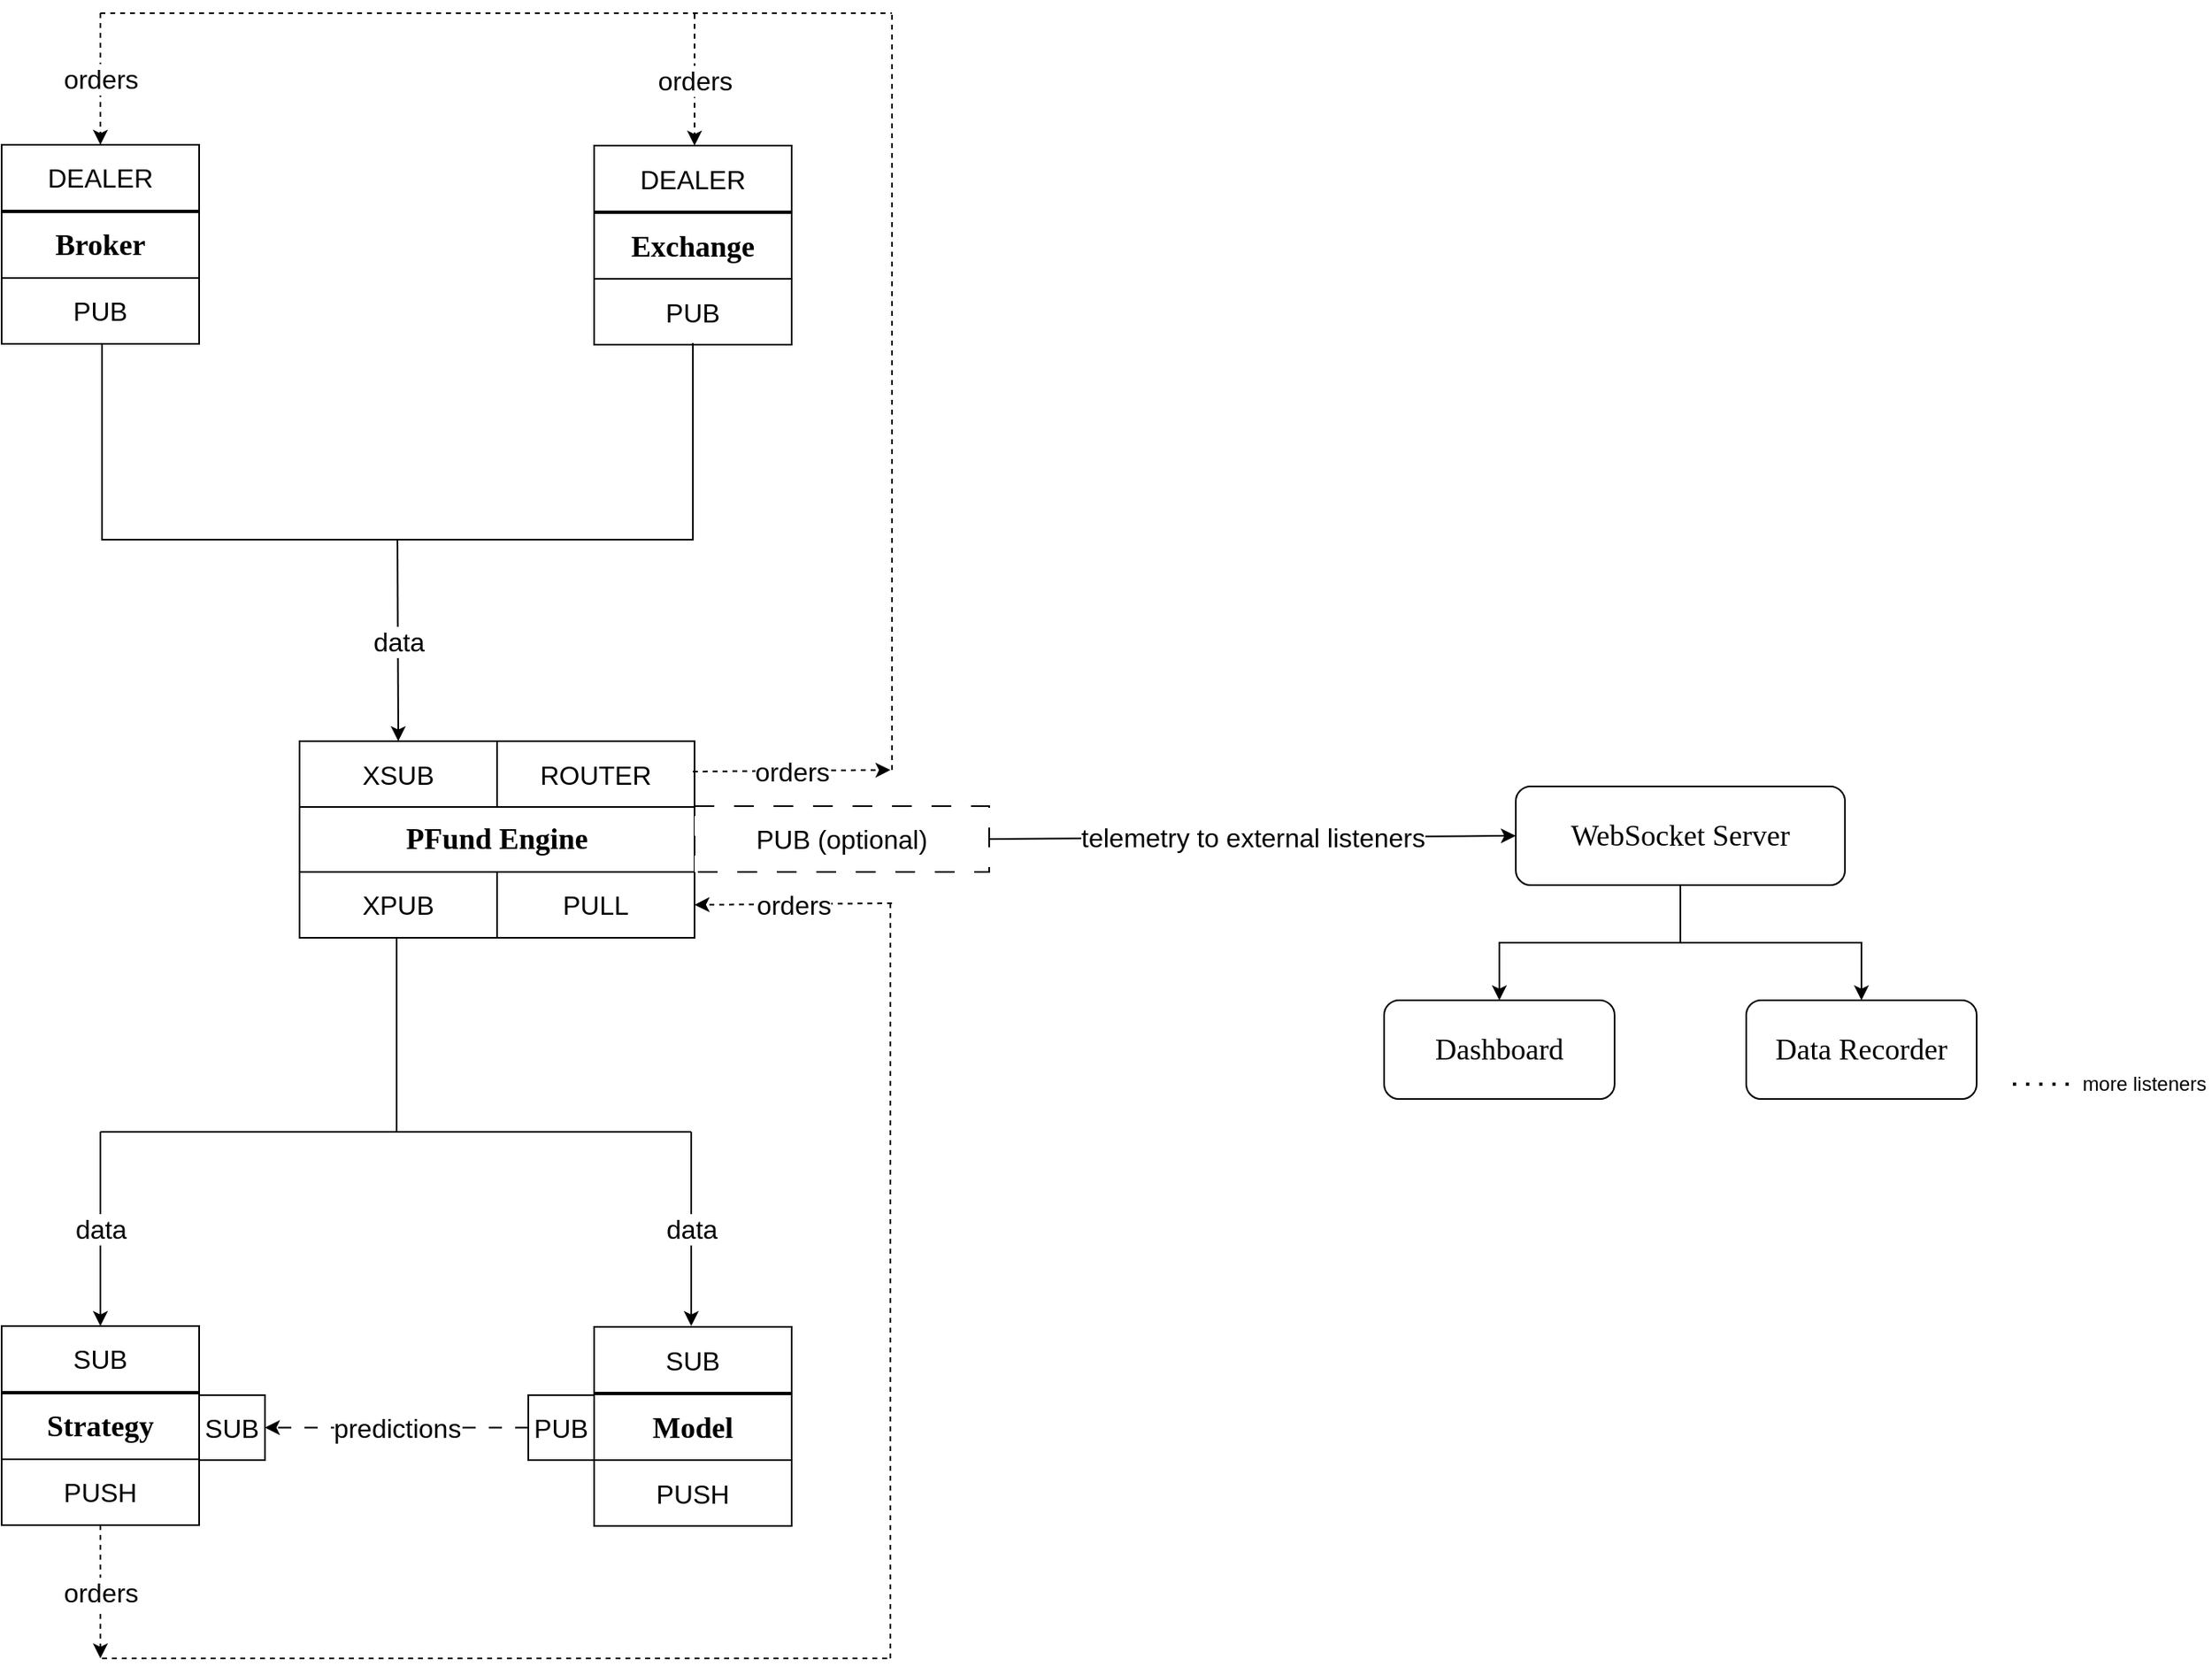 <mxfile version="26.2.15">
  <diagram name="Page-1" id="l01koebscndC_8A6PZAK">
    <mxGraphModel dx="3346" dy="1286" grid="1" gridSize="10" guides="1" tooltips="1" connect="1" arrows="1" fold="1" page="1" pageScale="1" pageWidth="1654" pageHeight="1169" math="0" shadow="0">
      <root>
        <mxCell id="0" />
        <mxCell id="1" parent="0" />
        <mxCell id="rEzELeg1O_ldU2KVBO6--2" value="&lt;font style=&quot;font-size: 16px;&quot;&gt;SUB&lt;/font&gt;" style="rounded=0;whiteSpace=wrap;html=1;" parent="1" vertex="1">
          <mxGeometry x="120" y="878" width="120" height="40" as="geometry" />
        </mxCell>
        <mxCell id="rEzELeg1O_ldU2KVBO6--3" value="&lt;font face=&quot;Verdana&quot; style=&quot;font-size: 18px;&quot;&gt;&lt;b&gt;Strategy&lt;/b&gt;&lt;/font&gt;" style="rounded=0;whiteSpace=wrap;html=1;" parent="1" vertex="1">
          <mxGeometry x="120" y="919" width="120" height="40" as="geometry" />
        </mxCell>
        <mxCell id="rEzELeg1O_ldU2KVBO6--4" value="&lt;font style=&quot;font-size: 16px;&quot;&gt;PUSH&lt;/font&gt;" style="rounded=0;whiteSpace=wrap;html=1;" parent="1" vertex="1">
          <mxGeometry x="120" y="959" width="120" height="40" as="geometry" />
        </mxCell>
        <mxCell id="rEzELeg1O_ldU2KVBO6--5" value="&lt;font style=&quot;font-size: 16px;&quot;&gt;SUB&lt;/font&gt;" style="rounded=0;whiteSpace=wrap;html=1;" parent="1" vertex="1">
          <mxGeometry x="480" y="878.5" width="120" height="40" as="geometry" />
        </mxCell>
        <mxCell id="rEzELeg1O_ldU2KVBO6--6" value="&lt;font face=&quot;Verdana&quot; style=&quot;font-size: 18px;&quot;&gt;&lt;b&gt;Model&lt;/b&gt;&lt;/font&gt;" style="rounded=0;whiteSpace=wrap;html=1;" parent="1" vertex="1">
          <mxGeometry x="480" y="919.5" width="120" height="40" as="geometry" />
        </mxCell>
        <mxCell id="rEzELeg1O_ldU2KVBO6--7" value="&lt;font style=&quot;font-size: 16px;&quot;&gt;PUSH&lt;/font&gt;" style="rounded=0;whiteSpace=wrap;html=1;" parent="1" vertex="1">
          <mxGeometry x="480" y="959.5" width="120" height="40" as="geometry" />
        </mxCell>
        <mxCell id="rEzELeg1O_ldU2KVBO6--11" value="&lt;span style=&quot;font-size: 16px;&quot;&gt;DEALER&lt;/span&gt;" style="rounded=0;whiteSpace=wrap;html=1;" parent="1" vertex="1">
          <mxGeometry x="120" y="160" width="120" height="40" as="geometry" />
        </mxCell>
        <mxCell id="rEzELeg1O_ldU2KVBO6--12" value="&lt;font face=&quot;Verdana&quot; style=&quot;font-size: 18px;&quot;&gt;&lt;b&gt;Broker&lt;/b&gt;&lt;/font&gt;" style="rounded=0;whiteSpace=wrap;html=1;" parent="1" vertex="1">
          <mxGeometry x="120" y="201" width="120" height="40" as="geometry" />
        </mxCell>
        <mxCell id="rEzELeg1O_ldU2KVBO6--13" value="&lt;font style=&quot;font-size: 16px;&quot;&gt;PUB&lt;/font&gt;" style="rounded=0;whiteSpace=wrap;html=1;" parent="1" vertex="1">
          <mxGeometry x="120" y="241" width="120" height="40" as="geometry" />
        </mxCell>
        <mxCell id="rEzELeg1O_ldU2KVBO6--14" value="&lt;font style=&quot;font-size: 16px;&quot;&gt;DEALER&lt;/font&gt;" style="rounded=0;whiteSpace=wrap;html=1;" parent="1" vertex="1">
          <mxGeometry x="480" y="160.5" width="120" height="40" as="geometry" />
        </mxCell>
        <mxCell id="rEzELeg1O_ldU2KVBO6--15" value="&lt;font face=&quot;Verdana&quot; style=&quot;font-size: 18px;&quot;&gt;&lt;b&gt;Exchange&lt;/b&gt;&lt;/font&gt;" style="rounded=0;whiteSpace=wrap;html=1;" parent="1" vertex="1">
          <mxGeometry x="480" y="201.5" width="120" height="40" as="geometry" />
        </mxCell>
        <mxCell id="rEzELeg1O_ldU2KVBO6--16" value="&lt;font style=&quot;font-size: 16px;&quot;&gt;PUB&lt;/font&gt;" style="rounded=0;whiteSpace=wrap;html=1;" parent="1" vertex="1">
          <mxGeometry x="480" y="241.5" width="120" height="40" as="geometry" />
        </mxCell>
        <mxCell id="rEzELeg1O_ldU2KVBO6--18" value="&lt;font style=&quot;font-size: 16px;&quot;&gt;XSUB&lt;/font&gt;" style="rounded=0;whiteSpace=wrap;html=1;" parent="1" vertex="1">
          <mxGeometry x="301" y="522.5" width="120" height="40" as="geometry" />
        </mxCell>
        <mxCell id="rEzELeg1O_ldU2KVBO6--19" value="&lt;font style=&quot;font-size: 16px;&quot;&gt;ROUTER&lt;/font&gt;" style="rounded=0;whiteSpace=wrap;html=1;" parent="1" vertex="1">
          <mxGeometry x="421" y="522.5" width="120" height="40" as="geometry" />
        </mxCell>
        <mxCell id="rEzELeg1O_ldU2KVBO6--20" value="&lt;font face=&quot;Verdana&quot; style=&quot;font-size: 18px;&quot;&gt;&lt;b&gt;PFund Engine&lt;/b&gt;&lt;/font&gt;" style="rounded=0;whiteSpace=wrap;html=1;" parent="1" vertex="1">
          <mxGeometry x="301" y="562.5" width="240" height="39.5" as="geometry" />
        </mxCell>
        <mxCell id="rEzELeg1O_ldU2KVBO6--21" value="&lt;font style=&quot;font-size: 16px;&quot;&gt;XPUB&lt;/font&gt;" style="rounded=0;whiteSpace=wrap;html=1;" parent="1" vertex="1">
          <mxGeometry x="301" y="602" width="120" height="40" as="geometry" />
        </mxCell>
        <mxCell id="rEzELeg1O_ldU2KVBO6--22" value="&lt;font style=&quot;font-size: 16px;&quot;&gt;PULL&lt;/font&gt;" style="rounded=0;whiteSpace=wrap;html=1;" parent="1" vertex="1">
          <mxGeometry x="421" y="602" width="120" height="40" as="geometry" />
        </mxCell>
        <mxCell id="rEzELeg1O_ldU2KVBO6--24" value="&lt;font style=&quot;font-size: 16px;&quot;&gt;PUB (optional)&lt;/font&gt;" style="rounded=0;whiteSpace=wrap;html=1;dashed=1;dashPattern=12 12;" parent="1" vertex="1">
          <mxGeometry x="541" y="562" width="179" height="40" as="geometry" />
        </mxCell>
        <mxCell id="rEzELeg1O_ldU2KVBO6--40" value="" style="endArrow=none;dashed=1;html=1;rounded=0;" parent="1" edge="1">
          <mxGeometry width="50" height="50" relative="1" as="geometry">
            <mxPoint x="181" y="1080" as="sourcePoint" />
            <mxPoint x="661" y="1080" as="targetPoint" />
          </mxGeometry>
        </mxCell>
        <mxCell id="rEzELeg1O_ldU2KVBO6--41" value="" style="endArrow=none;dashed=1;html=1;rounded=0;" parent="1" edge="1">
          <mxGeometry width="50" height="50" relative="1" as="geometry">
            <mxPoint x="660" y="1080" as="sourcePoint" />
            <mxPoint x="660" y="620" as="targetPoint" />
          </mxGeometry>
        </mxCell>
        <mxCell id="rEzELeg1O_ldU2KVBO6--51" value="" style="endArrow=classic;html=1;rounded=0;entryX=0.5;entryY=0;entryDx=0;entryDy=0;exitX=0.5;exitY=1;exitDx=0;exitDy=0;" parent="1" source="rEzELeg1O_ldU2KVBO6--71" target="rEzELeg1O_ldU2KVBO6--18" edge="1">
          <mxGeometry relative="1" as="geometry">
            <mxPoint x="361" y="420" as="sourcePoint" />
            <mxPoint x="460" y="390" as="targetPoint" />
          </mxGeometry>
        </mxCell>
        <mxCell id="rEzELeg1O_ldU2KVBO6--52" value="&lt;font style=&quot;font-size: 16px;&quot;&gt;data&lt;/font&gt;" style="edgeLabel;resizable=0;html=1;;align=center;verticalAlign=middle;" parent="rEzELeg1O_ldU2KVBO6--51" connectable="0" vertex="1">
          <mxGeometry relative="1" as="geometry" />
        </mxCell>
        <mxCell id="rEzELeg1O_ldU2KVBO6--56" value="" style="endArrow=classic;html=1;rounded=0;entryX=1;entryY=0.5;entryDx=0;entryDy=0;dashed=1;" parent="1" target="rEzELeg1O_ldU2KVBO6--22" edge="1">
          <mxGeometry relative="1" as="geometry">
            <mxPoint x="661" y="621" as="sourcePoint" />
            <mxPoint x="540" y="620" as="targetPoint" />
          </mxGeometry>
        </mxCell>
        <mxCell id="rEzELeg1O_ldU2KVBO6--57" value="&lt;font style=&quot;font-size: 16px;&quot;&gt;orders&lt;/font&gt;" style="edgeLabel;resizable=0;html=1;;align=center;verticalAlign=middle;" parent="rEzELeg1O_ldU2KVBO6--56" connectable="0" vertex="1">
          <mxGeometry relative="1" as="geometry" />
        </mxCell>
        <mxCell id="rEzELeg1O_ldU2KVBO6--67" value="" style="endArrow=classic;html=1;rounded=0;exitX=0.5;exitY=1;exitDx=0;exitDy=0;dashed=1;" parent="1" source="rEzELeg1O_ldU2KVBO6--4" edge="1">
          <mxGeometry relative="1" as="geometry">
            <mxPoint x="170" y="1100" as="sourcePoint" />
            <mxPoint x="180" y="1080" as="targetPoint" />
          </mxGeometry>
        </mxCell>
        <mxCell id="rEzELeg1O_ldU2KVBO6--68" value="&lt;font style=&quot;font-size: 16px;&quot;&gt;orders&lt;/font&gt;" style="edgeLabel;resizable=0;html=1;;align=center;verticalAlign=middle;" parent="rEzELeg1O_ldU2KVBO6--67" connectable="0" vertex="1">
          <mxGeometry relative="1" as="geometry" />
        </mxCell>
        <mxCell id="rEzELeg1O_ldU2KVBO6--71" value="" style="shape=partialRectangle;whiteSpace=wrap;html=1;bottom=1;right=1;left=1;top=0;fillColor=none;routingCenterX=-0.5;" parent="1" vertex="1">
          <mxGeometry x="181" y="281" width="359" height="119" as="geometry" />
        </mxCell>
        <mxCell id="rEzELeg1O_ldU2KVBO6--72" value="" style="endArrow=none;html=1;rounded=0;" parent="1" edge="1">
          <mxGeometry width="50" height="50" relative="1" as="geometry">
            <mxPoint x="360" y="760" as="sourcePoint" />
            <mxPoint x="360" y="642" as="targetPoint" />
          </mxGeometry>
        </mxCell>
        <mxCell id="rEzELeg1O_ldU2KVBO6--73" value="" style="endArrow=none;html=1;rounded=0;" parent="1" edge="1">
          <mxGeometry width="50" height="50" relative="1" as="geometry">
            <mxPoint x="180" y="760" as="sourcePoint" />
            <mxPoint x="539" y="760" as="targetPoint" />
          </mxGeometry>
        </mxCell>
        <mxCell id="rEzELeg1O_ldU2KVBO6--74" value="" style="endArrow=classic;html=1;rounded=0;" parent="1" target="rEzELeg1O_ldU2KVBO6--2" edge="1">
          <mxGeometry relative="1" as="geometry">
            <mxPoint x="180" y="760" as="sourcePoint" />
            <mxPoint x="270" y="790" as="targetPoint" />
          </mxGeometry>
        </mxCell>
        <mxCell id="rEzELeg1O_ldU2KVBO6--75" value="&lt;font style=&quot;font-size: 16px;&quot;&gt;data&lt;/font&gt;" style="edgeLabel;resizable=0;html=1;;align=center;verticalAlign=middle;" parent="rEzELeg1O_ldU2KVBO6--74" connectable="0" vertex="1">
          <mxGeometry relative="1" as="geometry" />
        </mxCell>
        <mxCell id="rEzELeg1O_ldU2KVBO6--77" value="" style="endArrow=classic;rounded=0;html=1;" parent="1" edge="1">
          <mxGeometry relative="1" as="geometry">
            <mxPoint x="539" y="760" as="sourcePoint" />
            <mxPoint x="539" y="878" as="targetPoint" />
          </mxGeometry>
        </mxCell>
        <mxCell id="rEzELeg1O_ldU2KVBO6--78" value="&lt;font style=&quot;font-size: 16px;&quot;&gt;data&lt;/font&gt;" style="edgeLabel;resizable=0;html=1;;align=center;verticalAlign=middle;" parent="rEzELeg1O_ldU2KVBO6--77" connectable="0" vertex="1">
          <mxGeometry relative="1" as="geometry" />
        </mxCell>
        <mxCell id="rEzELeg1O_ldU2KVBO6--80" value="" style="endArrow=classic;html=1;rounded=0;entryX=1;entryY=0.5;entryDx=0;entryDy=0;dashed=1;" parent="1" edge="1">
          <mxGeometry relative="1" as="geometry">
            <mxPoint x="540" y="541" as="sourcePoint" />
            <mxPoint x="660" y="540" as="targetPoint" />
          </mxGeometry>
        </mxCell>
        <mxCell id="rEzELeg1O_ldU2KVBO6--81" value="&lt;font style=&quot;font-size: 16px;&quot;&gt;orders&lt;/font&gt;" style="edgeLabel;resizable=0;html=1;;align=center;verticalAlign=middle;" parent="rEzELeg1O_ldU2KVBO6--80" connectable="0" vertex="1">
          <mxGeometry relative="1" as="geometry" />
        </mxCell>
        <mxCell id="rEzELeg1O_ldU2KVBO6--82" value="" style="endArrow=none;dashed=1;html=1;rounded=0;" parent="1" edge="1">
          <mxGeometry width="50" height="50" relative="1" as="geometry">
            <mxPoint x="661" y="540" as="sourcePoint" />
            <mxPoint x="661" y="80" as="targetPoint" />
          </mxGeometry>
        </mxCell>
        <mxCell id="rEzELeg1O_ldU2KVBO6--84" value="" style="endArrow=none;dashed=1;html=1;rounded=0;" parent="1" edge="1">
          <mxGeometry width="50" height="50" relative="1" as="geometry">
            <mxPoint x="180" y="80" as="sourcePoint" />
            <mxPoint x="661" y="80" as="targetPoint" />
          </mxGeometry>
        </mxCell>
        <mxCell id="rEzELeg1O_ldU2KVBO6--87" value="" style="endArrow=classic;html=1;rounded=0;entryX=0.5;entryY=0;entryDx=0;entryDy=0;dashed=1;" parent="1" target="rEzELeg1O_ldU2KVBO6--11" edge="1">
          <mxGeometry relative="1" as="geometry">
            <mxPoint x="180" y="80" as="sourcePoint" />
            <mxPoint x="310" y="120" as="targetPoint" />
          </mxGeometry>
        </mxCell>
        <mxCell id="rEzELeg1O_ldU2KVBO6--88" value="&lt;font style=&quot;font-size: 16px;&quot;&gt;orders&lt;/font&gt;" style="edgeLabel;resizable=0;html=1;;align=center;verticalAlign=middle;" parent="rEzELeg1O_ldU2KVBO6--87" connectable="0" vertex="1">
          <mxGeometry relative="1" as="geometry" />
        </mxCell>
        <mxCell id="rEzELeg1O_ldU2KVBO6--89" value="" style="endArrow=classic;html=1;rounded=0;entryX=0.5;entryY=0;entryDx=0;entryDy=0;dashed=1;" parent="1" edge="1">
          <mxGeometry relative="1" as="geometry">
            <mxPoint x="541" y="80.5" as="sourcePoint" />
            <mxPoint x="541" y="160.5" as="targetPoint" />
          </mxGeometry>
        </mxCell>
        <mxCell id="rEzELeg1O_ldU2KVBO6--90" value="&lt;font style=&quot;font-size: 16px;&quot;&gt;orders&lt;/font&gt;" style="edgeLabel;resizable=0;html=1;;align=center;verticalAlign=middle;" parent="rEzELeg1O_ldU2KVBO6--89" connectable="0" vertex="1">
          <mxGeometry relative="1" as="geometry" />
        </mxCell>
        <mxCell id="rEzELeg1O_ldU2KVBO6--91" value="" style="endArrow=classic;html=1;rounded=0;" parent="1" edge="1">
          <mxGeometry relative="1" as="geometry">
            <mxPoint x="720" y="582" as="sourcePoint" />
            <mxPoint x="1040" y="580" as="targetPoint" />
          </mxGeometry>
        </mxCell>
        <mxCell id="rEzELeg1O_ldU2KVBO6--92" value="&lt;font style=&quot;font-size: 16px;&quot;&gt;telemetry to external listeners&lt;/font&gt;" style="edgeLabel;resizable=0;html=1;;align=center;verticalAlign=middle;" parent="rEzELeg1O_ldU2KVBO6--91" connectable="0" vertex="1">
          <mxGeometry relative="1" as="geometry" />
        </mxCell>
        <mxCell id="rEzELeg1O_ldU2KVBO6--98" value="" style="edgeStyle=orthogonalEdgeStyle;rounded=0;orthogonalLoop=1;jettySize=auto;html=1;" parent="1" source="rEzELeg1O_ldU2KVBO6--93" target="rEzELeg1O_ldU2KVBO6--97" edge="1">
          <mxGeometry relative="1" as="geometry" />
        </mxCell>
        <mxCell id="rEzELeg1O_ldU2KVBO6--100" value="" style="edgeStyle=orthogonalEdgeStyle;rounded=0;orthogonalLoop=1;jettySize=auto;html=1;" parent="1" source="rEzELeg1O_ldU2KVBO6--93" target="rEzELeg1O_ldU2KVBO6--99" edge="1">
          <mxGeometry relative="1" as="geometry" />
        </mxCell>
        <mxCell id="rEzELeg1O_ldU2KVBO6--93" value="&lt;font style=&quot;font-size: 18px;&quot; face=&quot;Verdana&quot;&gt;WebSocket Server&lt;/font&gt;" style="rounded=1;whiteSpace=wrap;html=1;" parent="1" vertex="1">
          <mxGeometry x="1040" y="550" width="200" height="60" as="geometry" />
        </mxCell>
        <mxCell id="rEzELeg1O_ldU2KVBO6--97" value="&lt;font style=&quot;font-size: 18px;&quot; face=&quot;Verdana&quot;&gt;Dashboard&lt;/font&gt;" style="whiteSpace=wrap;html=1;rounded=1;" parent="1" vertex="1">
          <mxGeometry x="960" y="680" width="140" height="60" as="geometry" />
        </mxCell>
        <mxCell id="rEzELeg1O_ldU2KVBO6--99" value="&lt;font style=&quot;font-size: 18px;&quot; face=&quot;Verdana&quot;&gt;Data Recorder&lt;/font&gt;" style="whiteSpace=wrap;html=1;rounded=1;" parent="1" vertex="1">
          <mxGeometry x="1180" y="680" width="140" height="60" as="geometry" />
        </mxCell>
        <mxCell id="rEzELeg1O_ldU2KVBO6--130" value="" style="endArrow=none;dashed=1;html=1;dashPattern=1 3;strokeWidth=2;rounded=0;" parent="1" target="rEzELeg1O_ldU2KVBO6--131" edge="1">
          <mxGeometry width="50" height="50" relative="1" as="geometry">
            <mxPoint x="1342" y="731" as="sourcePoint" />
            <mxPoint x="1412" y="731" as="targetPoint" />
          </mxGeometry>
        </mxCell>
        <mxCell id="rEzELeg1O_ldU2KVBO6--131" value="more listeners" style="text;html=1;align=center;verticalAlign=middle;whiteSpace=wrap;rounded=0;" parent="1" vertex="1">
          <mxGeometry x="1382" y="716" width="80" height="30" as="geometry" />
        </mxCell>
        <mxCell id="Gy_JEINdUaznDfn28i9V-1" value="&lt;font style=&quot;font-size: 16px;&quot;&gt;PUB&lt;/font&gt;" style="rounded=0;whiteSpace=wrap;html=1;" parent="1" vertex="1">
          <mxGeometry x="440" y="920" width="40" height="39.5" as="geometry" />
        </mxCell>
        <mxCell id="Gy_JEINdUaznDfn28i9V-3" value="&lt;font style=&quot;font-size: 16px;&quot;&gt;SUB&lt;/font&gt;" style="rounded=0;whiteSpace=wrap;html=1;" parent="1" vertex="1">
          <mxGeometry x="240" y="920" width="40" height="39.5" as="geometry" />
        </mxCell>
        <mxCell id="Gy_JEINdUaznDfn28i9V-9" value="" style="endArrow=classic;html=1;rounded=0;exitX=0;exitY=0.5;exitDx=0;exitDy=0;entryX=1;entryY=0.5;entryDx=0;entryDy=0;dashed=1;dashPattern=8 8;" parent="1" source="Gy_JEINdUaznDfn28i9V-1" target="Gy_JEINdUaznDfn28i9V-3" edge="1">
          <mxGeometry relative="1" as="geometry">
            <mxPoint x="371" y="878.5" as="sourcePoint" />
            <mxPoint x="471" y="878.5" as="targetPoint" />
          </mxGeometry>
        </mxCell>
        <mxCell id="Gy_JEINdUaznDfn28i9V-10" value="&lt;font style=&quot;font-size: 16px;&quot;&gt;predictions&lt;/font&gt;" style="edgeLabel;resizable=0;html=1;;align=center;verticalAlign=middle;" parent="Gy_JEINdUaznDfn28i9V-9" connectable="0" vertex="1">
          <mxGeometry relative="1" as="geometry" />
        </mxCell>
      </root>
    </mxGraphModel>
  </diagram>
</mxfile>
